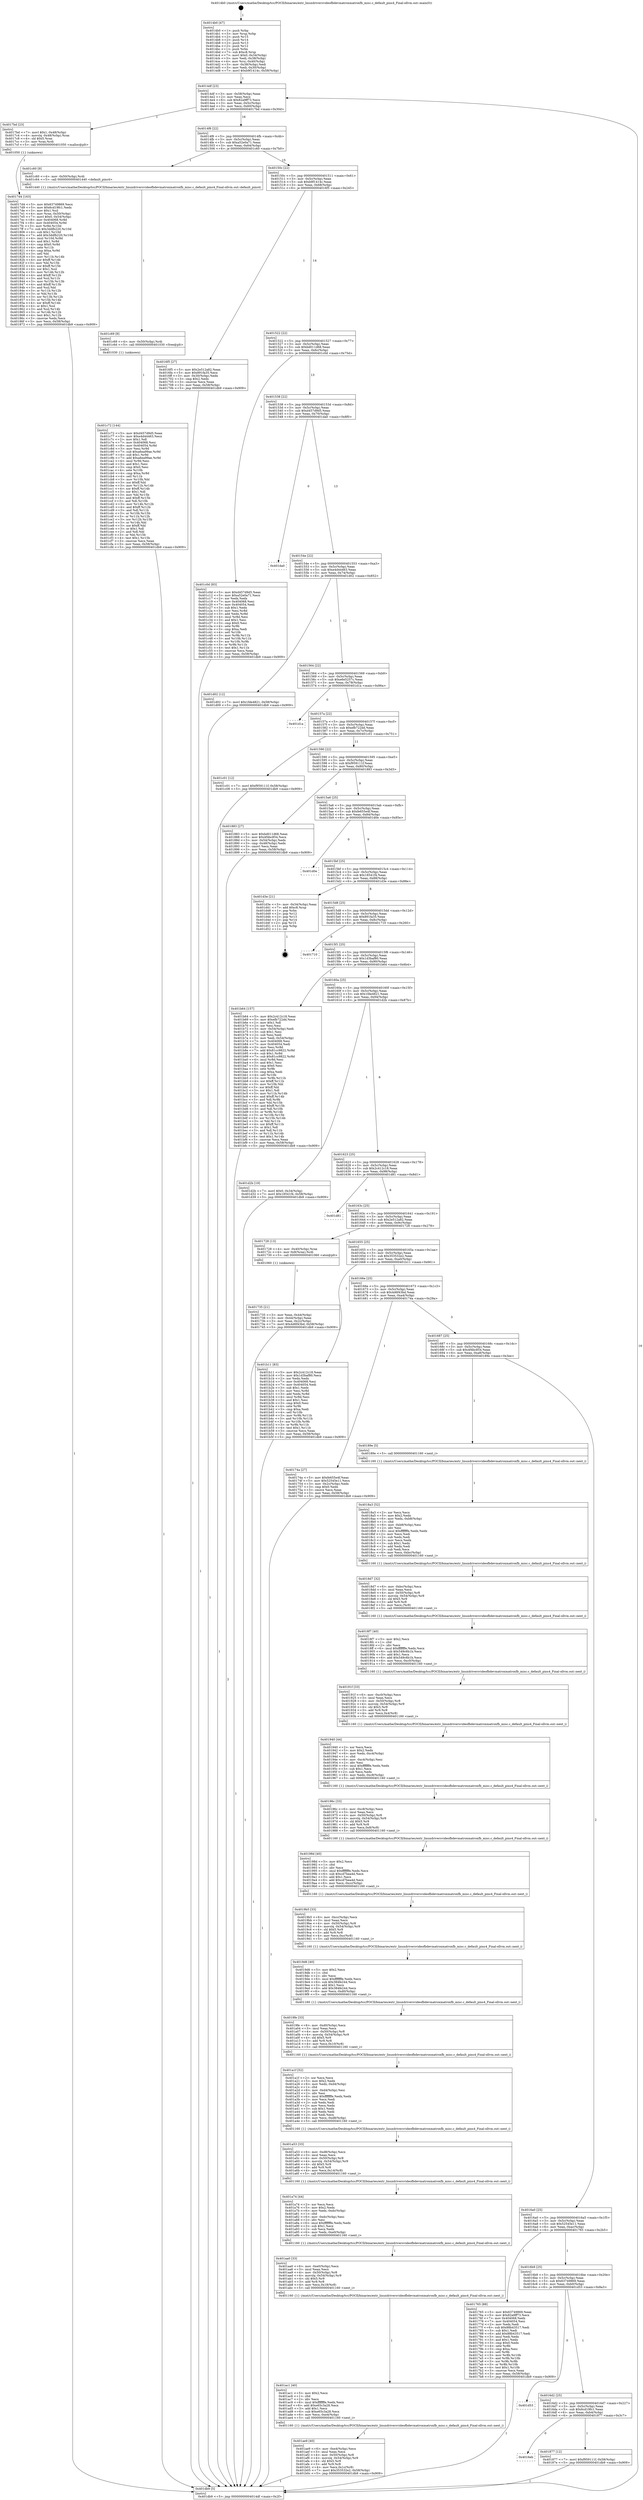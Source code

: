 digraph "0x4014b0" {
  label = "0x4014b0 (/mnt/c/Users/mathe/Desktop/tcc/POCII/binaries/extr_linuxdriversvideofbdevmatroxmatroxfb_misc.c_default_pins4_Final-ollvm.out::main(0))"
  labelloc = "t"
  node[shape=record]

  Entry [label="",width=0.3,height=0.3,shape=circle,fillcolor=black,style=filled]
  "0x4014df" [label="{
     0x4014df [23]\l
     | [instrs]\l
     &nbsp;&nbsp;0x4014df \<+3\>: mov -0x58(%rbp),%eax\l
     &nbsp;&nbsp;0x4014e2 \<+2\>: mov %eax,%ecx\l
     &nbsp;&nbsp;0x4014e4 \<+6\>: sub $0x82a9ff73,%ecx\l
     &nbsp;&nbsp;0x4014ea \<+3\>: mov %eax,-0x5c(%rbp)\l
     &nbsp;&nbsp;0x4014ed \<+3\>: mov %ecx,-0x60(%rbp)\l
     &nbsp;&nbsp;0x4014f0 \<+6\>: je 00000000004017bd \<main+0x30d\>\l
  }"]
  "0x4017bd" [label="{
     0x4017bd [23]\l
     | [instrs]\l
     &nbsp;&nbsp;0x4017bd \<+7\>: movl $0x1,-0x48(%rbp)\l
     &nbsp;&nbsp;0x4017c4 \<+4\>: movslq -0x48(%rbp),%rax\l
     &nbsp;&nbsp;0x4017c8 \<+4\>: shl $0x5,%rax\l
     &nbsp;&nbsp;0x4017cc \<+3\>: mov %rax,%rdi\l
     &nbsp;&nbsp;0x4017cf \<+5\>: call 0000000000401050 \<malloc@plt\>\l
     | [calls]\l
     &nbsp;&nbsp;0x401050 \{1\} (unknown)\l
  }"]
  "0x4014f6" [label="{
     0x4014f6 [22]\l
     | [instrs]\l
     &nbsp;&nbsp;0x4014f6 \<+5\>: jmp 00000000004014fb \<main+0x4b\>\l
     &nbsp;&nbsp;0x4014fb \<+3\>: mov -0x5c(%rbp),%eax\l
     &nbsp;&nbsp;0x4014fe \<+5\>: sub $0xa52e0a71,%eax\l
     &nbsp;&nbsp;0x401503 \<+3\>: mov %eax,-0x64(%rbp)\l
     &nbsp;&nbsp;0x401506 \<+6\>: je 0000000000401c60 \<main+0x7b0\>\l
  }"]
  Exit [label="",width=0.3,height=0.3,shape=circle,fillcolor=black,style=filled,peripheries=2]
  "0x401c60" [label="{
     0x401c60 [9]\l
     | [instrs]\l
     &nbsp;&nbsp;0x401c60 \<+4\>: mov -0x50(%rbp),%rdi\l
     &nbsp;&nbsp;0x401c64 \<+5\>: call 0000000000401440 \<default_pins4\>\l
     | [calls]\l
     &nbsp;&nbsp;0x401440 \{1\} (/mnt/c/Users/mathe/Desktop/tcc/POCII/binaries/extr_linuxdriversvideofbdevmatroxmatroxfb_misc.c_default_pins4_Final-ollvm.out::default_pins4)\l
  }"]
  "0x40150c" [label="{
     0x40150c [22]\l
     | [instrs]\l
     &nbsp;&nbsp;0x40150c \<+5\>: jmp 0000000000401511 \<main+0x61\>\l
     &nbsp;&nbsp;0x401511 \<+3\>: mov -0x5c(%rbp),%eax\l
     &nbsp;&nbsp;0x401514 \<+5\>: sub $0xb9f1414c,%eax\l
     &nbsp;&nbsp;0x401519 \<+3\>: mov %eax,-0x68(%rbp)\l
     &nbsp;&nbsp;0x40151c \<+6\>: je 00000000004016f5 \<main+0x245\>\l
  }"]
  "0x401c72" [label="{
     0x401c72 [144]\l
     | [instrs]\l
     &nbsp;&nbsp;0x401c72 \<+5\>: mov $0xd457d9d5,%eax\l
     &nbsp;&nbsp;0x401c77 \<+5\>: mov $0xe4d44463,%ecx\l
     &nbsp;&nbsp;0x401c7c \<+2\>: mov $0x1,%dl\l
     &nbsp;&nbsp;0x401c7e \<+7\>: mov 0x404068,%esi\l
     &nbsp;&nbsp;0x401c85 \<+8\>: mov 0x404054,%r8d\l
     &nbsp;&nbsp;0x401c8d \<+3\>: mov %esi,%r9d\l
     &nbsp;&nbsp;0x401c90 \<+7\>: sub $0xa6ea99ae,%r9d\l
     &nbsp;&nbsp;0x401c97 \<+4\>: sub $0x1,%r9d\l
     &nbsp;&nbsp;0x401c9b \<+7\>: add $0xa6ea99ae,%r9d\l
     &nbsp;&nbsp;0x401ca2 \<+4\>: imul %r9d,%esi\l
     &nbsp;&nbsp;0x401ca6 \<+3\>: and $0x1,%esi\l
     &nbsp;&nbsp;0x401ca9 \<+3\>: cmp $0x0,%esi\l
     &nbsp;&nbsp;0x401cac \<+4\>: sete %r10b\l
     &nbsp;&nbsp;0x401cb0 \<+4\>: cmp $0xa,%r8d\l
     &nbsp;&nbsp;0x401cb4 \<+4\>: setl %r11b\l
     &nbsp;&nbsp;0x401cb8 \<+3\>: mov %r10b,%bl\l
     &nbsp;&nbsp;0x401cbb \<+3\>: xor $0xff,%bl\l
     &nbsp;&nbsp;0x401cbe \<+3\>: mov %r11b,%r14b\l
     &nbsp;&nbsp;0x401cc1 \<+4\>: xor $0xff,%r14b\l
     &nbsp;&nbsp;0x401cc5 \<+3\>: xor $0x1,%dl\l
     &nbsp;&nbsp;0x401cc8 \<+3\>: mov %bl,%r15b\l
     &nbsp;&nbsp;0x401ccb \<+4\>: and $0xff,%r15b\l
     &nbsp;&nbsp;0x401ccf \<+3\>: and %dl,%r10b\l
     &nbsp;&nbsp;0x401cd2 \<+3\>: mov %r14b,%r12b\l
     &nbsp;&nbsp;0x401cd5 \<+4\>: and $0xff,%r12b\l
     &nbsp;&nbsp;0x401cd9 \<+3\>: and %dl,%r11b\l
     &nbsp;&nbsp;0x401cdc \<+3\>: or %r10b,%r15b\l
     &nbsp;&nbsp;0x401cdf \<+3\>: or %r11b,%r12b\l
     &nbsp;&nbsp;0x401ce2 \<+3\>: xor %r12b,%r15b\l
     &nbsp;&nbsp;0x401ce5 \<+3\>: or %r14b,%bl\l
     &nbsp;&nbsp;0x401ce8 \<+3\>: xor $0xff,%bl\l
     &nbsp;&nbsp;0x401ceb \<+3\>: or $0x1,%dl\l
     &nbsp;&nbsp;0x401cee \<+2\>: and %dl,%bl\l
     &nbsp;&nbsp;0x401cf0 \<+3\>: or %bl,%r15b\l
     &nbsp;&nbsp;0x401cf3 \<+4\>: test $0x1,%r15b\l
     &nbsp;&nbsp;0x401cf7 \<+3\>: cmovne %ecx,%eax\l
     &nbsp;&nbsp;0x401cfa \<+3\>: mov %eax,-0x58(%rbp)\l
     &nbsp;&nbsp;0x401cfd \<+5\>: jmp 0000000000401db9 \<main+0x909\>\l
  }"]
  "0x4016f5" [label="{
     0x4016f5 [27]\l
     | [instrs]\l
     &nbsp;&nbsp;0x4016f5 \<+5\>: mov $0x2e512a82,%eax\l
     &nbsp;&nbsp;0x4016fa \<+5\>: mov $0x891fa35,%ecx\l
     &nbsp;&nbsp;0x4016ff \<+3\>: mov -0x30(%rbp),%edx\l
     &nbsp;&nbsp;0x401702 \<+3\>: cmp $0x2,%edx\l
     &nbsp;&nbsp;0x401705 \<+3\>: cmovne %ecx,%eax\l
     &nbsp;&nbsp;0x401708 \<+3\>: mov %eax,-0x58(%rbp)\l
     &nbsp;&nbsp;0x40170b \<+5\>: jmp 0000000000401db9 \<main+0x909\>\l
  }"]
  "0x401522" [label="{
     0x401522 [22]\l
     | [instrs]\l
     &nbsp;&nbsp;0x401522 \<+5\>: jmp 0000000000401527 \<main+0x77\>\l
     &nbsp;&nbsp;0x401527 \<+3\>: mov -0x5c(%rbp),%eax\l
     &nbsp;&nbsp;0x40152a \<+5\>: sub $0xbd011d68,%eax\l
     &nbsp;&nbsp;0x40152f \<+3\>: mov %eax,-0x6c(%rbp)\l
     &nbsp;&nbsp;0x401532 \<+6\>: je 0000000000401c0d \<main+0x75d\>\l
  }"]
  "0x401db9" [label="{
     0x401db9 [5]\l
     | [instrs]\l
     &nbsp;&nbsp;0x401db9 \<+5\>: jmp 00000000004014df \<main+0x2f\>\l
  }"]
  "0x4014b0" [label="{
     0x4014b0 [47]\l
     | [instrs]\l
     &nbsp;&nbsp;0x4014b0 \<+1\>: push %rbp\l
     &nbsp;&nbsp;0x4014b1 \<+3\>: mov %rsp,%rbp\l
     &nbsp;&nbsp;0x4014b4 \<+2\>: push %r15\l
     &nbsp;&nbsp;0x4014b6 \<+2\>: push %r14\l
     &nbsp;&nbsp;0x4014b8 \<+2\>: push %r13\l
     &nbsp;&nbsp;0x4014ba \<+2\>: push %r12\l
     &nbsp;&nbsp;0x4014bc \<+1\>: push %rbx\l
     &nbsp;&nbsp;0x4014bd \<+7\>: sub $0xc8,%rsp\l
     &nbsp;&nbsp;0x4014c4 \<+7\>: movl $0x0,-0x34(%rbp)\l
     &nbsp;&nbsp;0x4014cb \<+3\>: mov %edi,-0x38(%rbp)\l
     &nbsp;&nbsp;0x4014ce \<+4\>: mov %rsi,-0x40(%rbp)\l
     &nbsp;&nbsp;0x4014d2 \<+3\>: mov -0x38(%rbp),%edi\l
     &nbsp;&nbsp;0x4014d5 \<+3\>: mov %edi,-0x30(%rbp)\l
     &nbsp;&nbsp;0x4014d8 \<+7\>: movl $0xb9f1414c,-0x58(%rbp)\l
  }"]
  "0x401c69" [label="{
     0x401c69 [9]\l
     | [instrs]\l
     &nbsp;&nbsp;0x401c69 \<+4\>: mov -0x50(%rbp),%rdi\l
     &nbsp;&nbsp;0x401c6d \<+5\>: call 0000000000401030 \<free@plt\>\l
     | [calls]\l
     &nbsp;&nbsp;0x401030 \{1\} (unknown)\l
  }"]
  "0x401c0d" [label="{
     0x401c0d [83]\l
     | [instrs]\l
     &nbsp;&nbsp;0x401c0d \<+5\>: mov $0xd457d9d5,%eax\l
     &nbsp;&nbsp;0x401c12 \<+5\>: mov $0xa52e0a71,%ecx\l
     &nbsp;&nbsp;0x401c17 \<+2\>: xor %edx,%edx\l
     &nbsp;&nbsp;0x401c19 \<+7\>: mov 0x404068,%esi\l
     &nbsp;&nbsp;0x401c20 \<+7\>: mov 0x404054,%edi\l
     &nbsp;&nbsp;0x401c27 \<+3\>: sub $0x1,%edx\l
     &nbsp;&nbsp;0x401c2a \<+3\>: mov %esi,%r8d\l
     &nbsp;&nbsp;0x401c2d \<+3\>: add %edx,%r8d\l
     &nbsp;&nbsp;0x401c30 \<+4\>: imul %r8d,%esi\l
     &nbsp;&nbsp;0x401c34 \<+3\>: and $0x1,%esi\l
     &nbsp;&nbsp;0x401c37 \<+3\>: cmp $0x0,%esi\l
     &nbsp;&nbsp;0x401c3a \<+4\>: sete %r9b\l
     &nbsp;&nbsp;0x401c3e \<+3\>: cmp $0xa,%edi\l
     &nbsp;&nbsp;0x401c41 \<+4\>: setl %r10b\l
     &nbsp;&nbsp;0x401c45 \<+3\>: mov %r9b,%r11b\l
     &nbsp;&nbsp;0x401c48 \<+3\>: and %r10b,%r11b\l
     &nbsp;&nbsp;0x401c4b \<+3\>: xor %r10b,%r9b\l
     &nbsp;&nbsp;0x401c4e \<+3\>: or %r9b,%r11b\l
     &nbsp;&nbsp;0x401c51 \<+4\>: test $0x1,%r11b\l
     &nbsp;&nbsp;0x401c55 \<+3\>: cmovne %ecx,%eax\l
     &nbsp;&nbsp;0x401c58 \<+3\>: mov %eax,-0x58(%rbp)\l
     &nbsp;&nbsp;0x401c5b \<+5\>: jmp 0000000000401db9 \<main+0x909\>\l
  }"]
  "0x401538" [label="{
     0x401538 [22]\l
     | [instrs]\l
     &nbsp;&nbsp;0x401538 \<+5\>: jmp 000000000040153d \<main+0x8d\>\l
     &nbsp;&nbsp;0x40153d \<+3\>: mov -0x5c(%rbp),%eax\l
     &nbsp;&nbsp;0x401540 \<+5\>: sub $0xd457d9d5,%eax\l
     &nbsp;&nbsp;0x401545 \<+3\>: mov %eax,-0x70(%rbp)\l
     &nbsp;&nbsp;0x401548 \<+6\>: je 0000000000401da0 \<main+0x8f0\>\l
  }"]
  "0x401ae9" [label="{
     0x401ae9 [40]\l
     | [instrs]\l
     &nbsp;&nbsp;0x401ae9 \<+6\>: mov -0xe4(%rbp),%ecx\l
     &nbsp;&nbsp;0x401aef \<+3\>: imul %eax,%ecx\l
     &nbsp;&nbsp;0x401af2 \<+4\>: mov -0x50(%rbp),%r8\l
     &nbsp;&nbsp;0x401af6 \<+4\>: movslq -0x54(%rbp),%r9\l
     &nbsp;&nbsp;0x401afa \<+4\>: shl $0x5,%r9\l
     &nbsp;&nbsp;0x401afe \<+3\>: add %r9,%r8\l
     &nbsp;&nbsp;0x401b01 \<+4\>: mov %ecx,0x1c(%r8)\l
     &nbsp;&nbsp;0x401b05 \<+7\>: movl $0x353532e2,-0x58(%rbp)\l
     &nbsp;&nbsp;0x401b0c \<+5\>: jmp 0000000000401db9 \<main+0x909\>\l
  }"]
  "0x401da0" [label="{
     0x401da0\l
  }", style=dashed]
  "0x40154e" [label="{
     0x40154e [22]\l
     | [instrs]\l
     &nbsp;&nbsp;0x40154e \<+5\>: jmp 0000000000401553 \<main+0xa3\>\l
     &nbsp;&nbsp;0x401553 \<+3\>: mov -0x5c(%rbp),%eax\l
     &nbsp;&nbsp;0x401556 \<+5\>: sub $0xe4d44463,%eax\l
     &nbsp;&nbsp;0x40155b \<+3\>: mov %eax,-0x74(%rbp)\l
     &nbsp;&nbsp;0x40155e \<+6\>: je 0000000000401d02 \<main+0x852\>\l
  }"]
  "0x401ac1" [label="{
     0x401ac1 [40]\l
     | [instrs]\l
     &nbsp;&nbsp;0x401ac1 \<+5\>: mov $0x2,%ecx\l
     &nbsp;&nbsp;0x401ac6 \<+1\>: cltd\l
     &nbsp;&nbsp;0x401ac7 \<+2\>: idiv %ecx\l
     &nbsp;&nbsp;0x401ac9 \<+6\>: imul $0xfffffffe,%edx,%ecx\l
     &nbsp;&nbsp;0x401acf \<+6\>: add $0xe65c3a28,%ecx\l
     &nbsp;&nbsp;0x401ad5 \<+3\>: add $0x1,%ecx\l
     &nbsp;&nbsp;0x401ad8 \<+6\>: sub $0xe65c3a28,%ecx\l
     &nbsp;&nbsp;0x401ade \<+6\>: mov %ecx,-0xe4(%rbp)\l
     &nbsp;&nbsp;0x401ae4 \<+5\>: call 0000000000401160 \<next_i\>\l
     | [calls]\l
     &nbsp;&nbsp;0x401160 \{1\} (/mnt/c/Users/mathe/Desktop/tcc/POCII/binaries/extr_linuxdriversvideofbdevmatroxmatroxfb_misc.c_default_pins4_Final-ollvm.out::next_i)\l
  }"]
  "0x401d02" [label="{
     0x401d02 [12]\l
     | [instrs]\l
     &nbsp;&nbsp;0x401d02 \<+7\>: movl $0x1fde4821,-0x58(%rbp)\l
     &nbsp;&nbsp;0x401d09 \<+5\>: jmp 0000000000401db9 \<main+0x909\>\l
  }"]
  "0x401564" [label="{
     0x401564 [22]\l
     | [instrs]\l
     &nbsp;&nbsp;0x401564 \<+5\>: jmp 0000000000401569 \<main+0xb9\>\l
     &nbsp;&nbsp;0x401569 \<+3\>: mov -0x5c(%rbp),%eax\l
     &nbsp;&nbsp;0x40156c \<+5\>: sub $0xe6e5257c,%eax\l
     &nbsp;&nbsp;0x401571 \<+3\>: mov %eax,-0x78(%rbp)\l
     &nbsp;&nbsp;0x401574 \<+6\>: je 0000000000401d1a \<main+0x86a\>\l
  }"]
  "0x401aa0" [label="{
     0x401aa0 [33]\l
     | [instrs]\l
     &nbsp;&nbsp;0x401aa0 \<+6\>: mov -0xe0(%rbp),%ecx\l
     &nbsp;&nbsp;0x401aa6 \<+3\>: imul %eax,%ecx\l
     &nbsp;&nbsp;0x401aa9 \<+4\>: mov -0x50(%rbp),%r8\l
     &nbsp;&nbsp;0x401aad \<+4\>: movslq -0x54(%rbp),%r9\l
     &nbsp;&nbsp;0x401ab1 \<+4\>: shl $0x5,%r9\l
     &nbsp;&nbsp;0x401ab5 \<+3\>: add %r9,%r8\l
     &nbsp;&nbsp;0x401ab8 \<+4\>: mov %ecx,0x18(%r8)\l
     &nbsp;&nbsp;0x401abc \<+5\>: call 0000000000401160 \<next_i\>\l
     | [calls]\l
     &nbsp;&nbsp;0x401160 \{1\} (/mnt/c/Users/mathe/Desktop/tcc/POCII/binaries/extr_linuxdriversvideofbdevmatroxmatroxfb_misc.c_default_pins4_Final-ollvm.out::next_i)\l
  }"]
  "0x401d1a" [label="{
     0x401d1a\l
  }", style=dashed]
  "0x40157a" [label="{
     0x40157a [22]\l
     | [instrs]\l
     &nbsp;&nbsp;0x40157a \<+5\>: jmp 000000000040157f \<main+0xcf\>\l
     &nbsp;&nbsp;0x40157f \<+3\>: mov -0x5c(%rbp),%eax\l
     &nbsp;&nbsp;0x401582 \<+5\>: sub $0xefb722dd,%eax\l
     &nbsp;&nbsp;0x401587 \<+3\>: mov %eax,-0x7c(%rbp)\l
     &nbsp;&nbsp;0x40158a \<+6\>: je 0000000000401c01 \<main+0x751\>\l
  }"]
  "0x401a74" [label="{
     0x401a74 [44]\l
     | [instrs]\l
     &nbsp;&nbsp;0x401a74 \<+2\>: xor %ecx,%ecx\l
     &nbsp;&nbsp;0x401a76 \<+5\>: mov $0x2,%edx\l
     &nbsp;&nbsp;0x401a7b \<+6\>: mov %edx,-0xdc(%rbp)\l
     &nbsp;&nbsp;0x401a81 \<+1\>: cltd\l
     &nbsp;&nbsp;0x401a82 \<+6\>: mov -0xdc(%rbp),%esi\l
     &nbsp;&nbsp;0x401a88 \<+2\>: idiv %esi\l
     &nbsp;&nbsp;0x401a8a \<+6\>: imul $0xfffffffe,%edx,%edx\l
     &nbsp;&nbsp;0x401a90 \<+3\>: sub $0x1,%ecx\l
     &nbsp;&nbsp;0x401a93 \<+2\>: sub %ecx,%edx\l
     &nbsp;&nbsp;0x401a95 \<+6\>: mov %edx,-0xe0(%rbp)\l
     &nbsp;&nbsp;0x401a9b \<+5\>: call 0000000000401160 \<next_i\>\l
     | [calls]\l
     &nbsp;&nbsp;0x401160 \{1\} (/mnt/c/Users/mathe/Desktop/tcc/POCII/binaries/extr_linuxdriversvideofbdevmatroxmatroxfb_misc.c_default_pins4_Final-ollvm.out::next_i)\l
  }"]
  "0x401c01" [label="{
     0x401c01 [12]\l
     | [instrs]\l
     &nbsp;&nbsp;0x401c01 \<+7\>: movl $0xf959111f,-0x58(%rbp)\l
     &nbsp;&nbsp;0x401c08 \<+5\>: jmp 0000000000401db9 \<main+0x909\>\l
  }"]
  "0x401590" [label="{
     0x401590 [22]\l
     | [instrs]\l
     &nbsp;&nbsp;0x401590 \<+5\>: jmp 0000000000401595 \<main+0xe5\>\l
     &nbsp;&nbsp;0x401595 \<+3\>: mov -0x5c(%rbp),%eax\l
     &nbsp;&nbsp;0x401598 \<+5\>: sub $0xf959111f,%eax\l
     &nbsp;&nbsp;0x40159d \<+3\>: mov %eax,-0x80(%rbp)\l
     &nbsp;&nbsp;0x4015a0 \<+6\>: je 0000000000401883 \<main+0x3d3\>\l
  }"]
  "0x401a53" [label="{
     0x401a53 [33]\l
     | [instrs]\l
     &nbsp;&nbsp;0x401a53 \<+6\>: mov -0xd8(%rbp),%ecx\l
     &nbsp;&nbsp;0x401a59 \<+3\>: imul %eax,%ecx\l
     &nbsp;&nbsp;0x401a5c \<+4\>: mov -0x50(%rbp),%r8\l
     &nbsp;&nbsp;0x401a60 \<+4\>: movslq -0x54(%rbp),%r9\l
     &nbsp;&nbsp;0x401a64 \<+4\>: shl $0x5,%r9\l
     &nbsp;&nbsp;0x401a68 \<+3\>: add %r9,%r8\l
     &nbsp;&nbsp;0x401a6b \<+4\>: mov %ecx,0x14(%r8)\l
     &nbsp;&nbsp;0x401a6f \<+5\>: call 0000000000401160 \<next_i\>\l
     | [calls]\l
     &nbsp;&nbsp;0x401160 \{1\} (/mnt/c/Users/mathe/Desktop/tcc/POCII/binaries/extr_linuxdriversvideofbdevmatroxmatroxfb_misc.c_default_pins4_Final-ollvm.out::next_i)\l
  }"]
  "0x401883" [label="{
     0x401883 [27]\l
     | [instrs]\l
     &nbsp;&nbsp;0x401883 \<+5\>: mov $0xbd011d68,%eax\l
     &nbsp;&nbsp;0x401888 \<+5\>: mov $0x4f4bc854,%ecx\l
     &nbsp;&nbsp;0x40188d \<+3\>: mov -0x54(%rbp),%edx\l
     &nbsp;&nbsp;0x401890 \<+3\>: cmp -0x48(%rbp),%edx\l
     &nbsp;&nbsp;0x401893 \<+3\>: cmovl %ecx,%eax\l
     &nbsp;&nbsp;0x401896 \<+3\>: mov %eax,-0x58(%rbp)\l
     &nbsp;&nbsp;0x401899 \<+5\>: jmp 0000000000401db9 \<main+0x909\>\l
  }"]
  "0x4015a6" [label="{
     0x4015a6 [25]\l
     | [instrs]\l
     &nbsp;&nbsp;0x4015a6 \<+5\>: jmp 00000000004015ab \<main+0xfb\>\l
     &nbsp;&nbsp;0x4015ab \<+3\>: mov -0x5c(%rbp),%eax\l
     &nbsp;&nbsp;0x4015ae \<+5\>: sub $0xfe655e4f,%eax\l
     &nbsp;&nbsp;0x4015b3 \<+6\>: mov %eax,-0x84(%rbp)\l
     &nbsp;&nbsp;0x4015b9 \<+6\>: je 0000000000401d0e \<main+0x85e\>\l
  }"]
  "0x401a1f" [label="{
     0x401a1f [52]\l
     | [instrs]\l
     &nbsp;&nbsp;0x401a1f \<+2\>: xor %ecx,%ecx\l
     &nbsp;&nbsp;0x401a21 \<+5\>: mov $0x2,%edx\l
     &nbsp;&nbsp;0x401a26 \<+6\>: mov %edx,-0xd4(%rbp)\l
     &nbsp;&nbsp;0x401a2c \<+1\>: cltd\l
     &nbsp;&nbsp;0x401a2d \<+6\>: mov -0xd4(%rbp),%esi\l
     &nbsp;&nbsp;0x401a33 \<+2\>: idiv %esi\l
     &nbsp;&nbsp;0x401a35 \<+6\>: imul $0xfffffffe,%edx,%edx\l
     &nbsp;&nbsp;0x401a3b \<+2\>: mov %ecx,%edi\l
     &nbsp;&nbsp;0x401a3d \<+2\>: sub %edx,%edi\l
     &nbsp;&nbsp;0x401a3f \<+2\>: mov %ecx,%edx\l
     &nbsp;&nbsp;0x401a41 \<+3\>: sub $0x1,%edx\l
     &nbsp;&nbsp;0x401a44 \<+2\>: add %edx,%edi\l
     &nbsp;&nbsp;0x401a46 \<+2\>: sub %edi,%ecx\l
     &nbsp;&nbsp;0x401a48 \<+6\>: mov %ecx,-0xd8(%rbp)\l
     &nbsp;&nbsp;0x401a4e \<+5\>: call 0000000000401160 \<next_i\>\l
     | [calls]\l
     &nbsp;&nbsp;0x401160 \{1\} (/mnt/c/Users/mathe/Desktop/tcc/POCII/binaries/extr_linuxdriversvideofbdevmatroxmatroxfb_misc.c_default_pins4_Final-ollvm.out::next_i)\l
  }"]
  "0x401d0e" [label="{
     0x401d0e\l
  }", style=dashed]
  "0x4015bf" [label="{
     0x4015bf [25]\l
     | [instrs]\l
     &nbsp;&nbsp;0x4015bf \<+5\>: jmp 00000000004015c4 \<main+0x114\>\l
     &nbsp;&nbsp;0x4015c4 \<+3\>: mov -0x5c(%rbp),%eax\l
     &nbsp;&nbsp;0x4015c7 \<+5\>: sub $0x18541f4,%eax\l
     &nbsp;&nbsp;0x4015cc \<+6\>: mov %eax,-0x88(%rbp)\l
     &nbsp;&nbsp;0x4015d2 \<+6\>: je 0000000000401d3e \<main+0x88e\>\l
  }"]
  "0x4019fe" [label="{
     0x4019fe [33]\l
     | [instrs]\l
     &nbsp;&nbsp;0x4019fe \<+6\>: mov -0xd0(%rbp),%ecx\l
     &nbsp;&nbsp;0x401a04 \<+3\>: imul %eax,%ecx\l
     &nbsp;&nbsp;0x401a07 \<+4\>: mov -0x50(%rbp),%r8\l
     &nbsp;&nbsp;0x401a0b \<+4\>: movslq -0x54(%rbp),%r9\l
     &nbsp;&nbsp;0x401a0f \<+4\>: shl $0x5,%r9\l
     &nbsp;&nbsp;0x401a13 \<+3\>: add %r9,%r8\l
     &nbsp;&nbsp;0x401a16 \<+4\>: mov %ecx,0x10(%r8)\l
     &nbsp;&nbsp;0x401a1a \<+5\>: call 0000000000401160 \<next_i\>\l
     | [calls]\l
     &nbsp;&nbsp;0x401160 \{1\} (/mnt/c/Users/mathe/Desktop/tcc/POCII/binaries/extr_linuxdriversvideofbdevmatroxmatroxfb_misc.c_default_pins4_Final-ollvm.out::next_i)\l
  }"]
  "0x401d3e" [label="{
     0x401d3e [21]\l
     | [instrs]\l
     &nbsp;&nbsp;0x401d3e \<+3\>: mov -0x34(%rbp),%eax\l
     &nbsp;&nbsp;0x401d41 \<+7\>: add $0xc8,%rsp\l
     &nbsp;&nbsp;0x401d48 \<+1\>: pop %rbx\l
     &nbsp;&nbsp;0x401d49 \<+2\>: pop %r12\l
     &nbsp;&nbsp;0x401d4b \<+2\>: pop %r13\l
     &nbsp;&nbsp;0x401d4d \<+2\>: pop %r14\l
     &nbsp;&nbsp;0x401d4f \<+2\>: pop %r15\l
     &nbsp;&nbsp;0x401d51 \<+1\>: pop %rbp\l
     &nbsp;&nbsp;0x401d52 \<+1\>: ret\l
  }"]
  "0x4015d8" [label="{
     0x4015d8 [25]\l
     | [instrs]\l
     &nbsp;&nbsp;0x4015d8 \<+5\>: jmp 00000000004015dd \<main+0x12d\>\l
     &nbsp;&nbsp;0x4015dd \<+3\>: mov -0x5c(%rbp),%eax\l
     &nbsp;&nbsp;0x4015e0 \<+5\>: sub $0x891fa35,%eax\l
     &nbsp;&nbsp;0x4015e5 \<+6\>: mov %eax,-0x8c(%rbp)\l
     &nbsp;&nbsp;0x4015eb \<+6\>: je 0000000000401710 \<main+0x260\>\l
  }"]
  "0x4019d6" [label="{
     0x4019d6 [40]\l
     | [instrs]\l
     &nbsp;&nbsp;0x4019d6 \<+5\>: mov $0x2,%ecx\l
     &nbsp;&nbsp;0x4019db \<+1\>: cltd\l
     &nbsp;&nbsp;0x4019dc \<+2\>: idiv %ecx\l
     &nbsp;&nbsp;0x4019de \<+6\>: imul $0xfffffffe,%edx,%ecx\l
     &nbsp;&nbsp;0x4019e4 \<+6\>: sub $0x384fe244,%ecx\l
     &nbsp;&nbsp;0x4019ea \<+3\>: add $0x1,%ecx\l
     &nbsp;&nbsp;0x4019ed \<+6\>: add $0x384fe244,%ecx\l
     &nbsp;&nbsp;0x4019f3 \<+6\>: mov %ecx,-0xd0(%rbp)\l
     &nbsp;&nbsp;0x4019f9 \<+5\>: call 0000000000401160 \<next_i\>\l
     | [calls]\l
     &nbsp;&nbsp;0x401160 \{1\} (/mnt/c/Users/mathe/Desktop/tcc/POCII/binaries/extr_linuxdriversvideofbdevmatroxmatroxfb_misc.c_default_pins4_Final-ollvm.out::next_i)\l
  }"]
  "0x401710" [label="{
     0x401710\l
  }", style=dashed]
  "0x4015f1" [label="{
     0x4015f1 [25]\l
     | [instrs]\l
     &nbsp;&nbsp;0x4015f1 \<+5\>: jmp 00000000004015f6 \<main+0x146\>\l
     &nbsp;&nbsp;0x4015f6 \<+3\>: mov -0x5c(%rbp),%eax\l
     &nbsp;&nbsp;0x4015f9 \<+5\>: sub $0x1d3baf80,%eax\l
     &nbsp;&nbsp;0x4015fe \<+6\>: mov %eax,-0x90(%rbp)\l
     &nbsp;&nbsp;0x401604 \<+6\>: je 0000000000401b64 \<main+0x6b4\>\l
  }"]
  "0x4019b5" [label="{
     0x4019b5 [33]\l
     | [instrs]\l
     &nbsp;&nbsp;0x4019b5 \<+6\>: mov -0xcc(%rbp),%ecx\l
     &nbsp;&nbsp;0x4019bb \<+3\>: imul %eax,%ecx\l
     &nbsp;&nbsp;0x4019be \<+4\>: mov -0x50(%rbp),%r8\l
     &nbsp;&nbsp;0x4019c2 \<+4\>: movslq -0x54(%rbp),%r9\l
     &nbsp;&nbsp;0x4019c6 \<+4\>: shl $0x5,%r9\l
     &nbsp;&nbsp;0x4019ca \<+3\>: add %r9,%r8\l
     &nbsp;&nbsp;0x4019cd \<+4\>: mov %ecx,0xc(%r8)\l
     &nbsp;&nbsp;0x4019d1 \<+5\>: call 0000000000401160 \<next_i\>\l
     | [calls]\l
     &nbsp;&nbsp;0x401160 \{1\} (/mnt/c/Users/mathe/Desktop/tcc/POCII/binaries/extr_linuxdriversvideofbdevmatroxmatroxfb_misc.c_default_pins4_Final-ollvm.out::next_i)\l
  }"]
  "0x401b64" [label="{
     0x401b64 [157]\l
     | [instrs]\l
     &nbsp;&nbsp;0x401b64 \<+5\>: mov $0x2c412c18,%eax\l
     &nbsp;&nbsp;0x401b69 \<+5\>: mov $0xefb722dd,%ecx\l
     &nbsp;&nbsp;0x401b6e \<+2\>: mov $0x1,%dl\l
     &nbsp;&nbsp;0x401b70 \<+2\>: xor %esi,%esi\l
     &nbsp;&nbsp;0x401b72 \<+3\>: mov -0x54(%rbp),%edi\l
     &nbsp;&nbsp;0x401b75 \<+3\>: sub $0x1,%esi\l
     &nbsp;&nbsp;0x401b78 \<+2\>: sub %esi,%edi\l
     &nbsp;&nbsp;0x401b7a \<+3\>: mov %edi,-0x54(%rbp)\l
     &nbsp;&nbsp;0x401b7d \<+7\>: mov 0x404068,%esi\l
     &nbsp;&nbsp;0x401b84 \<+7\>: mov 0x404054,%edi\l
     &nbsp;&nbsp;0x401b8b \<+3\>: mov %esi,%r8d\l
     &nbsp;&nbsp;0x401b8e \<+7\>: add $0x81cc9822,%r8d\l
     &nbsp;&nbsp;0x401b95 \<+4\>: sub $0x1,%r8d\l
     &nbsp;&nbsp;0x401b99 \<+7\>: sub $0x81cc9822,%r8d\l
     &nbsp;&nbsp;0x401ba0 \<+4\>: imul %r8d,%esi\l
     &nbsp;&nbsp;0x401ba4 \<+3\>: and $0x1,%esi\l
     &nbsp;&nbsp;0x401ba7 \<+3\>: cmp $0x0,%esi\l
     &nbsp;&nbsp;0x401baa \<+4\>: sete %r9b\l
     &nbsp;&nbsp;0x401bae \<+3\>: cmp $0xa,%edi\l
     &nbsp;&nbsp;0x401bb1 \<+4\>: setl %r10b\l
     &nbsp;&nbsp;0x401bb5 \<+3\>: mov %r9b,%r11b\l
     &nbsp;&nbsp;0x401bb8 \<+4\>: xor $0xff,%r11b\l
     &nbsp;&nbsp;0x401bbc \<+3\>: mov %r10b,%bl\l
     &nbsp;&nbsp;0x401bbf \<+3\>: xor $0xff,%bl\l
     &nbsp;&nbsp;0x401bc2 \<+3\>: xor $0x1,%dl\l
     &nbsp;&nbsp;0x401bc5 \<+3\>: mov %r11b,%r14b\l
     &nbsp;&nbsp;0x401bc8 \<+4\>: and $0xff,%r14b\l
     &nbsp;&nbsp;0x401bcc \<+3\>: and %dl,%r9b\l
     &nbsp;&nbsp;0x401bcf \<+3\>: mov %bl,%r15b\l
     &nbsp;&nbsp;0x401bd2 \<+4\>: and $0xff,%r15b\l
     &nbsp;&nbsp;0x401bd6 \<+3\>: and %dl,%r10b\l
     &nbsp;&nbsp;0x401bd9 \<+3\>: or %r9b,%r14b\l
     &nbsp;&nbsp;0x401bdc \<+3\>: or %r10b,%r15b\l
     &nbsp;&nbsp;0x401bdf \<+3\>: xor %r15b,%r14b\l
     &nbsp;&nbsp;0x401be2 \<+3\>: or %bl,%r11b\l
     &nbsp;&nbsp;0x401be5 \<+4\>: xor $0xff,%r11b\l
     &nbsp;&nbsp;0x401be9 \<+3\>: or $0x1,%dl\l
     &nbsp;&nbsp;0x401bec \<+3\>: and %dl,%r11b\l
     &nbsp;&nbsp;0x401bef \<+3\>: or %r11b,%r14b\l
     &nbsp;&nbsp;0x401bf2 \<+4\>: test $0x1,%r14b\l
     &nbsp;&nbsp;0x401bf6 \<+3\>: cmovne %ecx,%eax\l
     &nbsp;&nbsp;0x401bf9 \<+3\>: mov %eax,-0x58(%rbp)\l
     &nbsp;&nbsp;0x401bfc \<+5\>: jmp 0000000000401db9 \<main+0x909\>\l
  }"]
  "0x40160a" [label="{
     0x40160a [25]\l
     | [instrs]\l
     &nbsp;&nbsp;0x40160a \<+5\>: jmp 000000000040160f \<main+0x15f\>\l
     &nbsp;&nbsp;0x40160f \<+3\>: mov -0x5c(%rbp),%eax\l
     &nbsp;&nbsp;0x401612 \<+5\>: sub $0x1fde4821,%eax\l
     &nbsp;&nbsp;0x401617 \<+6\>: mov %eax,-0x94(%rbp)\l
     &nbsp;&nbsp;0x40161d \<+6\>: je 0000000000401d2b \<main+0x87b\>\l
  }"]
  "0x40198d" [label="{
     0x40198d [40]\l
     | [instrs]\l
     &nbsp;&nbsp;0x40198d \<+5\>: mov $0x2,%ecx\l
     &nbsp;&nbsp;0x401992 \<+1\>: cltd\l
     &nbsp;&nbsp;0x401993 \<+2\>: idiv %ecx\l
     &nbsp;&nbsp;0x401995 \<+6\>: imul $0xfffffffe,%edx,%ecx\l
     &nbsp;&nbsp;0x40199b \<+6\>: sub $0xcd7bea4d,%ecx\l
     &nbsp;&nbsp;0x4019a1 \<+3\>: add $0x1,%ecx\l
     &nbsp;&nbsp;0x4019a4 \<+6\>: add $0xcd7bea4d,%ecx\l
     &nbsp;&nbsp;0x4019aa \<+6\>: mov %ecx,-0xcc(%rbp)\l
     &nbsp;&nbsp;0x4019b0 \<+5\>: call 0000000000401160 \<next_i\>\l
     | [calls]\l
     &nbsp;&nbsp;0x401160 \{1\} (/mnt/c/Users/mathe/Desktop/tcc/POCII/binaries/extr_linuxdriversvideofbdevmatroxmatroxfb_misc.c_default_pins4_Final-ollvm.out::next_i)\l
  }"]
  "0x401d2b" [label="{
     0x401d2b [19]\l
     | [instrs]\l
     &nbsp;&nbsp;0x401d2b \<+7\>: movl $0x0,-0x34(%rbp)\l
     &nbsp;&nbsp;0x401d32 \<+7\>: movl $0x18541f4,-0x58(%rbp)\l
     &nbsp;&nbsp;0x401d39 \<+5\>: jmp 0000000000401db9 \<main+0x909\>\l
  }"]
  "0x401623" [label="{
     0x401623 [25]\l
     | [instrs]\l
     &nbsp;&nbsp;0x401623 \<+5\>: jmp 0000000000401628 \<main+0x178\>\l
     &nbsp;&nbsp;0x401628 \<+3\>: mov -0x5c(%rbp),%eax\l
     &nbsp;&nbsp;0x40162b \<+5\>: sub $0x2c412c18,%eax\l
     &nbsp;&nbsp;0x401630 \<+6\>: mov %eax,-0x98(%rbp)\l
     &nbsp;&nbsp;0x401636 \<+6\>: je 0000000000401d81 \<main+0x8d1\>\l
  }"]
  "0x40196c" [label="{
     0x40196c [33]\l
     | [instrs]\l
     &nbsp;&nbsp;0x40196c \<+6\>: mov -0xc8(%rbp),%ecx\l
     &nbsp;&nbsp;0x401972 \<+3\>: imul %eax,%ecx\l
     &nbsp;&nbsp;0x401975 \<+4\>: mov -0x50(%rbp),%r8\l
     &nbsp;&nbsp;0x401979 \<+4\>: movslq -0x54(%rbp),%r9\l
     &nbsp;&nbsp;0x40197d \<+4\>: shl $0x5,%r9\l
     &nbsp;&nbsp;0x401981 \<+3\>: add %r9,%r8\l
     &nbsp;&nbsp;0x401984 \<+4\>: mov %ecx,0x8(%r8)\l
     &nbsp;&nbsp;0x401988 \<+5\>: call 0000000000401160 \<next_i\>\l
     | [calls]\l
     &nbsp;&nbsp;0x401160 \{1\} (/mnt/c/Users/mathe/Desktop/tcc/POCII/binaries/extr_linuxdriversvideofbdevmatroxmatroxfb_misc.c_default_pins4_Final-ollvm.out::next_i)\l
  }"]
  "0x401d81" [label="{
     0x401d81\l
  }", style=dashed]
  "0x40163c" [label="{
     0x40163c [25]\l
     | [instrs]\l
     &nbsp;&nbsp;0x40163c \<+5\>: jmp 0000000000401641 \<main+0x191\>\l
     &nbsp;&nbsp;0x401641 \<+3\>: mov -0x5c(%rbp),%eax\l
     &nbsp;&nbsp;0x401644 \<+5\>: sub $0x2e512a82,%eax\l
     &nbsp;&nbsp;0x401649 \<+6\>: mov %eax,-0x9c(%rbp)\l
     &nbsp;&nbsp;0x40164f \<+6\>: je 0000000000401728 \<main+0x278\>\l
  }"]
  "0x401940" [label="{
     0x401940 [44]\l
     | [instrs]\l
     &nbsp;&nbsp;0x401940 \<+2\>: xor %ecx,%ecx\l
     &nbsp;&nbsp;0x401942 \<+5\>: mov $0x2,%edx\l
     &nbsp;&nbsp;0x401947 \<+6\>: mov %edx,-0xc4(%rbp)\l
     &nbsp;&nbsp;0x40194d \<+1\>: cltd\l
     &nbsp;&nbsp;0x40194e \<+6\>: mov -0xc4(%rbp),%esi\l
     &nbsp;&nbsp;0x401954 \<+2\>: idiv %esi\l
     &nbsp;&nbsp;0x401956 \<+6\>: imul $0xfffffffe,%edx,%edx\l
     &nbsp;&nbsp;0x40195c \<+3\>: sub $0x1,%ecx\l
     &nbsp;&nbsp;0x40195f \<+2\>: sub %ecx,%edx\l
     &nbsp;&nbsp;0x401961 \<+6\>: mov %edx,-0xc8(%rbp)\l
     &nbsp;&nbsp;0x401967 \<+5\>: call 0000000000401160 \<next_i\>\l
     | [calls]\l
     &nbsp;&nbsp;0x401160 \{1\} (/mnt/c/Users/mathe/Desktop/tcc/POCII/binaries/extr_linuxdriversvideofbdevmatroxmatroxfb_misc.c_default_pins4_Final-ollvm.out::next_i)\l
  }"]
  "0x401728" [label="{
     0x401728 [13]\l
     | [instrs]\l
     &nbsp;&nbsp;0x401728 \<+4\>: mov -0x40(%rbp),%rax\l
     &nbsp;&nbsp;0x40172c \<+4\>: mov 0x8(%rax),%rdi\l
     &nbsp;&nbsp;0x401730 \<+5\>: call 0000000000401060 \<atoi@plt\>\l
     | [calls]\l
     &nbsp;&nbsp;0x401060 \{1\} (unknown)\l
  }"]
  "0x401655" [label="{
     0x401655 [25]\l
     | [instrs]\l
     &nbsp;&nbsp;0x401655 \<+5\>: jmp 000000000040165a \<main+0x1aa\>\l
     &nbsp;&nbsp;0x40165a \<+3\>: mov -0x5c(%rbp),%eax\l
     &nbsp;&nbsp;0x40165d \<+5\>: sub $0x353532e2,%eax\l
     &nbsp;&nbsp;0x401662 \<+6\>: mov %eax,-0xa0(%rbp)\l
     &nbsp;&nbsp;0x401668 \<+6\>: je 0000000000401b11 \<main+0x661\>\l
  }"]
  "0x401735" [label="{
     0x401735 [21]\l
     | [instrs]\l
     &nbsp;&nbsp;0x401735 \<+3\>: mov %eax,-0x44(%rbp)\l
     &nbsp;&nbsp;0x401738 \<+3\>: mov -0x44(%rbp),%eax\l
     &nbsp;&nbsp;0x40173b \<+3\>: mov %eax,-0x2c(%rbp)\l
     &nbsp;&nbsp;0x40173e \<+7\>: movl $0x4d6f43bd,-0x58(%rbp)\l
     &nbsp;&nbsp;0x401745 \<+5\>: jmp 0000000000401db9 \<main+0x909\>\l
  }"]
  "0x40191f" [label="{
     0x40191f [33]\l
     | [instrs]\l
     &nbsp;&nbsp;0x40191f \<+6\>: mov -0xc0(%rbp),%ecx\l
     &nbsp;&nbsp;0x401925 \<+3\>: imul %eax,%ecx\l
     &nbsp;&nbsp;0x401928 \<+4\>: mov -0x50(%rbp),%r8\l
     &nbsp;&nbsp;0x40192c \<+4\>: movslq -0x54(%rbp),%r9\l
     &nbsp;&nbsp;0x401930 \<+4\>: shl $0x5,%r9\l
     &nbsp;&nbsp;0x401934 \<+3\>: add %r9,%r8\l
     &nbsp;&nbsp;0x401937 \<+4\>: mov %ecx,0x4(%r8)\l
     &nbsp;&nbsp;0x40193b \<+5\>: call 0000000000401160 \<next_i\>\l
     | [calls]\l
     &nbsp;&nbsp;0x401160 \{1\} (/mnt/c/Users/mathe/Desktop/tcc/POCII/binaries/extr_linuxdriversvideofbdevmatroxmatroxfb_misc.c_default_pins4_Final-ollvm.out::next_i)\l
  }"]
  "0x401b11" [label="{
     0x401b11 [83]\l
     | [instrs]\l
     &nbsp;&nbsp;0x401b11 \<+5\>: mov $0x2c412c18,%eax\l
     &nbsp;&nbsp;0x401b16 \<+5\>: mov $0x1d3baf80,%ecx\l
     &nbsp;&nbsp;0x401b1b \<+2\>: xor %edx,%edx\l
     &nbsp;&nbsp;0x401b1d \<+7\>: mov 0x404068,%esi\l
     &nbsp;&nbsp;0x401b24 \<+7\>: mov 0x404054,%edi\l
     &nbsp;&nbsp;0x401b2b \<+3\>: sub $0x1,%edx\l
     &nbsp;&nbsp;0x401b2e \<+3\>: mov %esi,%r8d\l
     &nbsp;&nbsp;0x401b31 \<+3\>: add %edx,%r8d\l
     &nbsp;&nbsp;0x401b34 \<+4\>: imul %r8d,%esi\l
     &nbsp;&nbsp;0x401b38 \<+3\>: and $0x1,%esi\l
     &nbsp;&nbsp;0x401b3b \<+3\>: cmp $0x0,%esi\l
     &nbsp;&nbsp;0x401b3e \<+4\>: sete %r9b\l
     &nbsp;&nbsp;0x401b42 \<+3\>: cmp $0xa,%edi\l
     &nbsp;&nbsp;0x401b45 \<+4\>: setl %r10b\l
     &nbsp;&nbsp;0x401b49 \<+3\>: mov %r9b,%r11b\l
     &nbsp;&nbsp;0x401b4c \<+3\>: and %r10b,%r11b\l
     &nbsp;&nbsp;0x401b4f \<+3\>: xor %r10b,%r9b\l
     &nbsp;&nbsp;0x401b52 \<+3\>: or %r9b,%r11b\l
     &nbsp;&nbsp;0x401b55 \<+4\>: test $0x1,%r11b\l
     &nbsp;&nbsp;0x401b59 \<+3\>: cmovne %ecx,%eax\l
     &nbsp;&nbsp;0x401b5c \<+3\>: mov %eax,-0x58(%rbp)\l
     &nbsp;&nbsp;0x401b5f \<+5\>: jmp 0000000000401db9 \<main+0x909\>\l
  }"]
  "0x40166e" [label="{
     0x40166e [25]\l
     | [instrs]\l
     &nbsp;&nbsp;0x40166e \<+5\>: jmp 0000000000401673 \<main+0x1c3\>\l
     &nbsp;&nbsp;0x401673 \<+3\>: mov -0x5c(%rbp),%eax\l
     &nbsp;&nbsp;0x401676 \<+5\>: sub $0x4d6f43bd,%eax\l
     &nbsp;&nbsp;0x40167b \<+6\>: mov %eax,-0xa4(%rbp)\l
     &nbsp;&nbsp;0x401681 \<+6\>: je 000000000040174a \<main+0x29a\>\l
  }"]
  "0x4018f7" [label="{
     0x4018f7 [40]\l
     | [instrs]\l
     &nbsp;&nbsp;0x4018f7 \<+5\>: mov $0x2,%ecx\l
     &nbsp;&nbsp;0x4018fc \<+1\>: cltd\l
     &nbsp;&nbsp;0x4018fd \<+2\>: idiv %ecx\l
     &nbsp;&nbsp;0x4018ff \<+6\>: imul $0xfffffffe,%edx,%ecx\l
     &nbsp;&nbsp;0x401905 \<+6\>: sub $0x549c6b1b,%ecx\l
     &nbsp;&nbsp;0x40190b \<+3\>: add $0x1,%ecx\l
     &nbsp;&nbsp;0x40190e \<+6\>: add $0x549c6b1b,%ecx\l
     &nbsp;&nbsp;0x401914 \<+6\>: mov %ecx,-0xc0(%rbp)\l
     &nbsp;&nbsp;0x40191a \<+5\>: call 0000000000401160 \<next_i\>\l
     | [calls]\l
     &nbsp;&nbsp;0x401160 \{1\} (/mnt/c/Users/mathe/Desktop/tcc/POCII/binaries/extr_linuxdriversvideofbdevmatroxmatroxfb_misc.c_default_pins4_Final-ollvm.out::next_i)\l
  }"]
  "0x40174a" [label="{
     0x40174a [27]\l
     | [instrs]\l
     &nbsp;&nbsp;0x40174a \<+5\>: mov $0xfe655e4f,%eax\l
     &nbsp;&nbsp;0x40174f \<+5\>: mov $0x52545e11,%ecx\l
     &nbsp;&nbsp;0x401754 \<+3\>: mov -0x2c(%rbp),%edx\l
     &nbsp;&nbsp;0x401757 \<+3\>: cmp $0x0,%edx\l
     &nbsp;&nbsp;0x40175a \<+3\>: cmove %ecx,%eax\l
     &nbsp;&nbsp;0x40175d \<+3\>: mov %eax,-0x58(%rbp)\l
     &nbsp;&nbsp;0x401760 \<+5\>: jmp 0000000000401db9 \<main+0x909\>\l
  }"]
  "0x401687" [label="{
     0x401687 [25]\l
     | [instrs]\l
     &nbsp;&nbsp;0x401687 \<+5\>: jmp 000000000040168c \<main+0x1dc\>\l
     &nbsp;&nbsp;0x40168c \<+3\>: mov -0x5c(%rbp),%eax\l
     &nbsp;&nbsp;0x40168f \<+5\>: sub $0x4f4bc854,%eax\l
     &nbsp;&nbsp;0x401694 \<+6\>: mov %eax,-0xa8(%rbp)\l
     &nbsp;&nbsp;0x40169a \<+6\>: je 000000000040189e \<main+0x3ee\>\l
  }"]
  "0x4018d7" [label="{
     0x4018d7 [32]\l
     | [instrs]\l
     &nbsp;&nbsp;0x4018d7 \<+6\>: mov -0xbc(%rbp),%ecx\l
     &nbsp;&nbsp;0x4018dd \<+3\>: imul %eax,%ecx\l
     &nbsp;&nbsp;0x4018e0 \<+4\>: mov -0x50(%rbp),%r8\l
     &nbsp;&nbsp;0x4018e4 \<+4\>: movslq -0x54(%rbp),%r9\l
     &nbsp;&nbsp;0x4018e8 \<+4\>: shl $0x5,%r9\l
     &nbsp;&nbsp;0x4018ec \<+3\>: add %r9,%r8\l
     &nbsp;&nbsp;0x4018ef \<+3\>: mov %ecx,(%r8)\l
     &nbsp;&nbsp;0x4018f2 \<+5\>: call 0000000000401160 \<next_i\>\l
     | [calls]\l
     &nbsp;&nbsp;0x401160 \{1\} (/mnt/c/Users/mathe/Desktop/tcc/POCII/binaries/extr_linuxdriversvideofbdevmatroxmatroxfb_misc.c_default_pins4_Final-ollvm.out::next_i)\l
  }"]
  "0x40189e" [label="{
     0x40189e [5]\l
     | [instrs]\l
     &nbsp;&nbsp;0x40189e \<+5\>: call 0000000000401160 \<next_i\>\l
     | [calls]\l
     &nbsp;&nbsp;0x401160 \{1\} (/mnt/c/Users/mathe/Desktop/tcc/POCII/binaries/extr_linuxdriversvideofbdevmatroxmatroxfb_misc.c_default_pins4_Final-ollvm.out::next_i)\l
  }"]
  "0x4016a0" [label="{
     0x4016a0 [25]\l
     | [instrs]\l
     &nbsp;&nbsp;0x4016a0 \<+5\>: jmp 00000000004016a5 \<main+0x1f5\>\l
     &nbsp;&nbsp;0x4016a5 \<+3\>: mov -0x5c(%rbp),%eax\l
     &nbsp;&nbsp;0x4016a8 \<+5\>: sub $0x52545e11,%eax\l
     &nbsp;&nbsp;0x4016ad \<+6\>: mov %eax,-0xac(%rbp)\l
     &nbsp;&nbsp;0x4016b3 \<+6\>: je 0000000000401765 \<main+0x2b5\>\l
  }"]
  "0x4018a3" [label="{
     0x4018a3 [52]\l
     | [instrs]\l
     &nbsp;&nbsp;0x4018a3 \<+2\>: xor %ecx,%ecx\l
     &nbsp;&nbsp;0x4018a5 \<+5\>: mov $0x2,%edx\l
     &nbsp;&nbsp;0x4018aa \<+6\>: mov %edx,-0xb8(%rbp)\l
     &nbsp;&nbsp;0x4018b0 \<+1\>: cltd\l
     &nbsp;&nbsp;0x4018b1 \<+6\>: mov -0xb8(%rbp),%esi\l
     &nbsp;&nbsp;0x4018b7 \<+2\>: idiv %esi\l
     &nbsp;&nbsp;0x4018b9 \<+6\>: imul $0xfffffffe,%edx,%edx\l
     &nbsp;&nbsp;0x4018bf \<+2\>: mov %ecx,%edi\l
     &nbsp;&nbsp;0x4018c1 \<+2\>: sub %edx,%edi\l
     &nbsp;&nbsp;0x4018c3 \<+2\>: mov %ecx,%edx\l
     &nbsp;&nbsp;0x4018c5 \<+3\>: sub $0x1,%edx\l
     &nbsp;&nbsp;0x4018c8 \<+2\>: add %edx,%edi\l
     &nbsp;&nbsp;0x4018ca \<+2\>: sub %edi,%ecx\l
     &nbsp;&nbsp;0x4018cc \<+6\>: mov %ecx,-0xbc(%rbp)\l
     &nbsp;&nbsp;0x4018d2 \<+5\>: call 0000000000401160 \<next_i\>\l
     | [calls]\l
     &nbsp;&nbsp;0x401160 \{1\} (/mnt/c/Users/mathe/Desktop/tcc/POCII/binaries/extr_linuxdriversvideofbdevmatroxmatroxfb_misc.c_default_pins4_Final-ollvm.out::next_i)\l
  }"]
  "0x401765" [label="{
     0x401765 [88]\l
     | [instrs]\l
     &nbsp;&nbsp;0x401765 \<+5\>: mov $0x63749869,%eax\l
     &nbsp;&nbsp;0x40176a \<+5\>: mov $0x82a9ff73,%ecx\l
     &nbsp;&nbsp;0x40176f \<+7\>: mov 0x404068,%edx\l
     &nbsp;&nbsp;0x401776 \<+7\>: mov 0x404054,%esi\l
     &nbsp;&nbsp;0x40177d \<+2\>: mov %edx,%edi\l
     &nbsp;&nbsp;0x40177f \<+6\>: sub $0x88b43517,%edi\l
     &nbsp;&nbsp;0x401785 \<+3\>: sub $0x1,%edi\l
     &nbsp;&nbsp;0x401788 \<+6\>: add $0x88b43517,%edi\l
     &nbsp;&nbsp;0x40178e \<+3\>: imul %edi,%edx\l
     &nbsp;&nbsp;0x401791 \<+3\>: and $0x1,%edx\l
     &nbsp;&nbsp;0x401794 \<+3\>: cmp $0x0,%edx\l
     &nbsp;&nbsp;0x401797 \<+4\>: sete %r8b\l
     &nbsp;&nbsp;0x40179b \<+3\>: cmp $0xa,%esi\l
     &nbsp;&nbsp;0x40179e \<+4\>: setl %r9b\l
     &nbsp;&nbsp;0x4017a2 \<+3\>: mov %r8b,%r10b\l
     &nbsp;&nbsp;0x4017a5 \<+3\>: and %r9b,%r10b\l
     &nbsp;&nbsp;0x4017a8 \<+3\>: xor %r9b,%r8b\l
     &nbsp;&nbsp;0x4017ab \<+3\>: or %r8b,%r10b\l
     &nbsp;&nbsp;0x4017ae \<+4\>: test $0x1,%r10b\l
     &nbsp;&nbsp;0x4017b2 \<+3\>: cmovne %ecx,%eax\l
     &nbsp;&nbsp;0x4017b5 \<+3\>: mov %eax,-0x58(%rbp)\l
     &nbsp;&nbsp;0x4017b8 \<+5\>: jmp 0000000000401db9 \<main+0x909\>\l
  }"]
  "0x4016b9" [label="{
     0x4016b9 [25]\l
     | [instrs]\l
     &nbsp;&nbsp;0x4016b9 \<+5\>: jmp 00000000004016be \<main+0x20e\>\l
     &nbsp;&nbsp;0x4016be \<+3\>: mov -0x5c(%rbp),%eax\l
     &nbsp;&nbsp;0x4016c1 \<+5\>: sub $0x63749869,%eax\l
     &nbsp;&nbsp;0x4016c6 \<+6\>: mov %eax,-0xb0(%rbp)\l
     &nbsp;&nbsp;0x4016cc \<+6\>: je 0000000000401d53 \<main+0x8a3\>\l
  }"]
  "0x4017d4" [label="{
     0x4017d4 [163]\l
     | [instrs]\l
     &nbsp;&nbsp;0x4017d4 \<+5\>: mov $0x63749869,%ecx\l
     &nbsp;&nbsp;0x4017d9 \<+5\>: mov $0x6cd19fc1,%edx\l
     &nbsp;&nbsp;0x4017de \<+3\>: mov $0x1,%sil\l
     &nbsp;&nbsp;0x4017e1 \<+4\>: mov %rax,-0x50(%rbp)\l
     &nbsp;&nbsp;0x4017e5 \<+7\>: movl $0x0,-0x54(%rbp)\l
     &nbsp;&nbsp;0x4017ec \<+8\>: mov 0x404068,%r8d\l
     &nbsp;&nbsp;0x4017f4 \<+8\>: mov 0x404054,%r9d\l
     &nbsp;&nbsp;0x4017fc \<+3\>: mov %r8d,%r10d\l
     &nbsp;&nbsp;0x4017ff \<+7\>: sub $0x3ddfb220,%r10d\l
     &nbsp;&nbsp;0x401806 \<+4\>: sub $0x1,%r10d\l
     &nbsp;&nbsp;0x40180a \<+7\>: add $0x3ddfb220,%r10d\l
     &nbsp;&nbsp;0x401811 \<+4\>: imul %r10d,%r8d\l
     &nbsp;&nbsp;0x401815 \<+4\>: and $0x1,%r8d\l
     &nbsp;&nbsp;0x401819 \<+4\>: cmp $0x0,%r8d\l
     &nbsp;&nbsp;0x40181d \<+4\>: sete %r11b\l
     &nbsp;&nbsp;0x401821 \<+4\>: cmp $0xa,%r9d\l
     &nbsp;&nbsp;0x401825 \<+3\>: setl %bl\l
     &nbsp;&nbsp;0x401828 \<+3\>: mov %r11b,%r14b\l
     &nbsp;&nbsp;0x40182b \<+4\>: xor $0xff,%r14b\l
     &nbsp;&nbsp;0x40182f \<+3\>: mov %bl,%r15b\l
     &nbsp;&nbsp;0x401832 \<+4\>: xor $0xff,%r15b\l
     &nbsp;&nbsp;0x401836 \<+4\>: xor $0x1,%sil\l
     &nbsp;&nbsp;0x40183a \<+3\>: mov %r14b,%r12b\l
     &nbsp;&nbsp;0x40183d \<+4\>: and $0xff,%r12b\l
     &nbsp;&nbsp;0x401841 \<+3\>: and %sil,%r11b\l
     &nbsp;&nbsp;0x401844 \<+3\>: mov %r15b,%r13b\l
     &nbsp;&nbsp;0x401847 \<+4\>: and $0xff,%r13b\l
     &nbsp;&nbsp;0x40184b \<+3\>: and %sil,%bl\l
     &nbsp;&nbsp;0x40184e \<+3\>: or %r11b,%r12b\l
     &nbsp;&nbsp;0x401851 \<+3\>: or %bl,%r13b\l
     &nbsp;&nbsp;0x401854 \<+3\>: xor %r13b,%r12b\l
     &nbsp;&nbsp;0x401857 \<+3\>: or %r15b,%r14b\l
     &nbsp;&nbsp;0x40185a \<+4\>: xor $0xff,%r14b\l
     &nbsp;&nbsp;0x40185e \<+4\>: or $0x1,%sil\l
     &nbsp;&nbsp;0x401862 \<+3\>: and %sil,%r14b\l
     &nbsp;&nbsp;0x401865 \<+3\>: or %r14b,%r12b\l
     &nbsp;&nbsp;0x401868 \<+4\>: test $0x1,%r12b\l
     &nbsp;&nbsp;0x40186c \<+3\>: cmovne %edx,%ecx\l
     &nbsp;&nbsp;0x40186f \<+3\>: mov %ecx,-0x58(%rbp)\l
     &nbsp;&nbsp;0x401872 \<+5\>: jmp 0000000000401db9 \<main+0x909\>\l
  }"]
  "0x4016eb" [label="{
     0x4016eb\l
  }", style=dashed]
  "0x401d53" [label="{
     0x401d53\l
  }", style=dashed]
  "0x4016d2" [label="{
     0x4016d2 [25]\l
     | [instrs]\l
     &nbsp;&nbsp;0x4016d2 \<+5\>: jmp 00000000004016d7 \<main+0x227\>\l
     &nbsp;&nbsp;0x4016d7 \<+3\>: mov -0x5c(%rbp),%eax\l
     &nbsp;&nbsp;0x4016da \<+5\>: sub $0x6cd19fc1,%eax\l
     &nbsp;&nbsp;0x4016df \<+6\>: mov %eax,-0xb4(%rbp)\l
     &nbsp;&nbsp;0x4016e5 \<+6\>: je 0000000000401877 \<main+0x3c7\>\l
  }"]
  "0x401877" [label="{
     0x401877 [12]\l
     | [instrs]\l
     &nbsp;&nbsp;0x401877 \<+7\>: movl $0xf959111f,-0x58(%rbp)\l
     &nbsp;&nbsp;0x40187e \<+5\>: jmp 0000000000401db9 \<main+0x909\>\l
  }"]
  Entry -> "0x4014b0" [label=" 1"]
  "0x4014df" -> "0x4017bd" [label=" 1"]
  "0x4014df" -> "0x4014f6" [label=" 16"]
  "0x401d3e" -> Exit [label=" 1"]
  "0x4014f6" -> "0x401c60" [label=" 1"]
  "0x4014f6" -> "0x40150c" [label=" 15"]
  "0x401d2b" -> "0x401db9" [label=" 1"]
  "0x40150c" -> "0x4016f5" [label=" 1"]
  "0x40150c" -> "0x401522" [label=" 14"]
  "0x4016f5" -> "0x401db9" [label=" 1"]
  "0x4014b0" -> "0x4014df" [label=" 1"]
  "0x401db9" -> "0x4014df" [label=" 16"]
  "0x401d02" -> "0x401db9" [label=" 1"]
  "0x401522" -> "0x401c0d" [label=" 1"]
  "0x401522" -> "0x401538" [label=" 13"]
  "0x401c72" -> "0x401db9" [label=" 1"]
  "0x401538" -> "0x401da0" [label=" 0"]
  "0x401538" -> "0x40154e" [label=" 13"]
  "0x401c69" -> "0x401c72" [label=" 1"]
  "0x40154e" -> "0x401d02" [label=" 1"]
  "0x40154e" -> "0x401564" [label=" 12"]
  "0x401c60" -> "0x401c69" [label=" 1"]
  "0x401564" -> "0x401d1a" [label=" 0"]
  "0x401564" -> "0x40157a" [label=" 12"]
  "0x401c0d" -> "0x401db9" [label=" 1"]
  "0x40157a" -> "0x401c01" [label=" 1"]
  "0x40157a" -> "0x401590" [label=" 11"]
  "0x401c01" -> "0x401db9" [label=" 1"]
  "0x401590" -> "0x401883" [label=" 2"]
  "0x401590" -> "0x4015a6" [label=" 9"]
  "0x401b64" -> "0x401db9" [label=" 1"]
  "0x4015a6" -> "0x401d0e" [label=" 0"]
  "0x4015a6" -> "0x4015bf" [label=" 9"]
  "0x401b11" -> "0x401db9" [label=" 1"]
  "0x4015bf" -> "0x401d3e" [label=" 1"]
  "0x4015bf" -> "0x4015d8" [label=" 8"]
  "0x401ae9" -> "0x401db9" [label=" 1"]
  "0x4015d8" -> "0x401710" [label=" 0"]
  "0x4015d8" -> "0x4015f1" [label=" 8"]
  "0x401ac1" -> "0x401ae9" [label=" 1"]
  "0x4015f1" -> "0x401b64" [label=" 1"]
  "0x4015f1" -> "0x40160a" [label=" 7"]
  "0x401aa0" -> "0x401ac1" [label=" 1"]
  "0x40160a" -> "0x401d2b" [label=" 1"]
  "0x40160a" -> "0x401623" [label=" 6"]
  "0x401a74" -> "0x401aa0" [label=" 1"]
  "0x401623" -> "0x401d81" [label=" 0"]
  "0x401623" -> "0x40163c" [label=" 6"]
  "0x401a53" -> "0x401a74" [label=" 1"]
  "0x40163c" -> "0x401728" [label=" 1"]
  "0x40163c" -> "0x401655" [label=" 5"]
  "0x401728" -> "0x401735" [label=" 1"]
  "0x401735" -> "0x401db9" [label=" 1"]
  "0x401a1f" -> "0x401a53" [label=" 1"]
  "0x401655" -> "0x401b11" [label=" 1"]
  "0x401655" -> "0x40166e" [label=" 4"]
  "0x4019fe" -> "0x401a1f" [label=" 1"]
  "0x40166e" -> "0x40174a" [label=" 1"]
  "0x40166e" -> "0x401687" [label=" 3"]
  "0x40174a" -> "0x401db9" [label=" 1"]
  "0x4019d6" -> "0x4019fe" [label=" 1"]
  "0x401687" -> "0x40189e" [label=" 1"]
  "0x401687" -> "0x4016a0" [label=" 2"]
  "0x4019b5" -> "0x4019d6" [label=" 1"]
  "0x4016a0" -> "0x401765" [label=" 1"]
  "0x4016a0" -> "0x4016b9" [label=" 1"]
  "0x401765" -> "0x401db9" [label=" 1"]
  "0x4017bd" -> "0x4017d4" [label=" 1"]
  "0x4017d4" -> "0x401db9" [label=" 1"]
  "0x40198d" -> "0x4019b5" [label=" 1"]
  "0x4016b9" -> "0x401d53" [label=" 0"]
  "0x4016b9" -> "0x4016d2" [label=" 1"]
  "0x40196c" -> "0x40198d" [label=" 1"]
  "0x4016d2" -> "0x401877" [label=" 1"]
  "0x4016d2" -> "0x4016eb" [label=" 0"]
  "0x401877" -> "0x401db9" [label=" 1"]
  "0x401883" -> "0x401db9" [label=" 2"]
  "0x40189e" -> "0x4018a3" [label=" 1"]
  "0x4018a3" -> "0x4018d7" [label=" 1"]
  "0x4018d7" -> "0x4018f7" [label=" 1"]
  "0x4018f7" -> "0x40191f" [label=" 1"]
  "0x40191f" -> "0x401940" [label=" 1"]
  "0x401940" -> "0x40196c" [label=" 1"]
}
